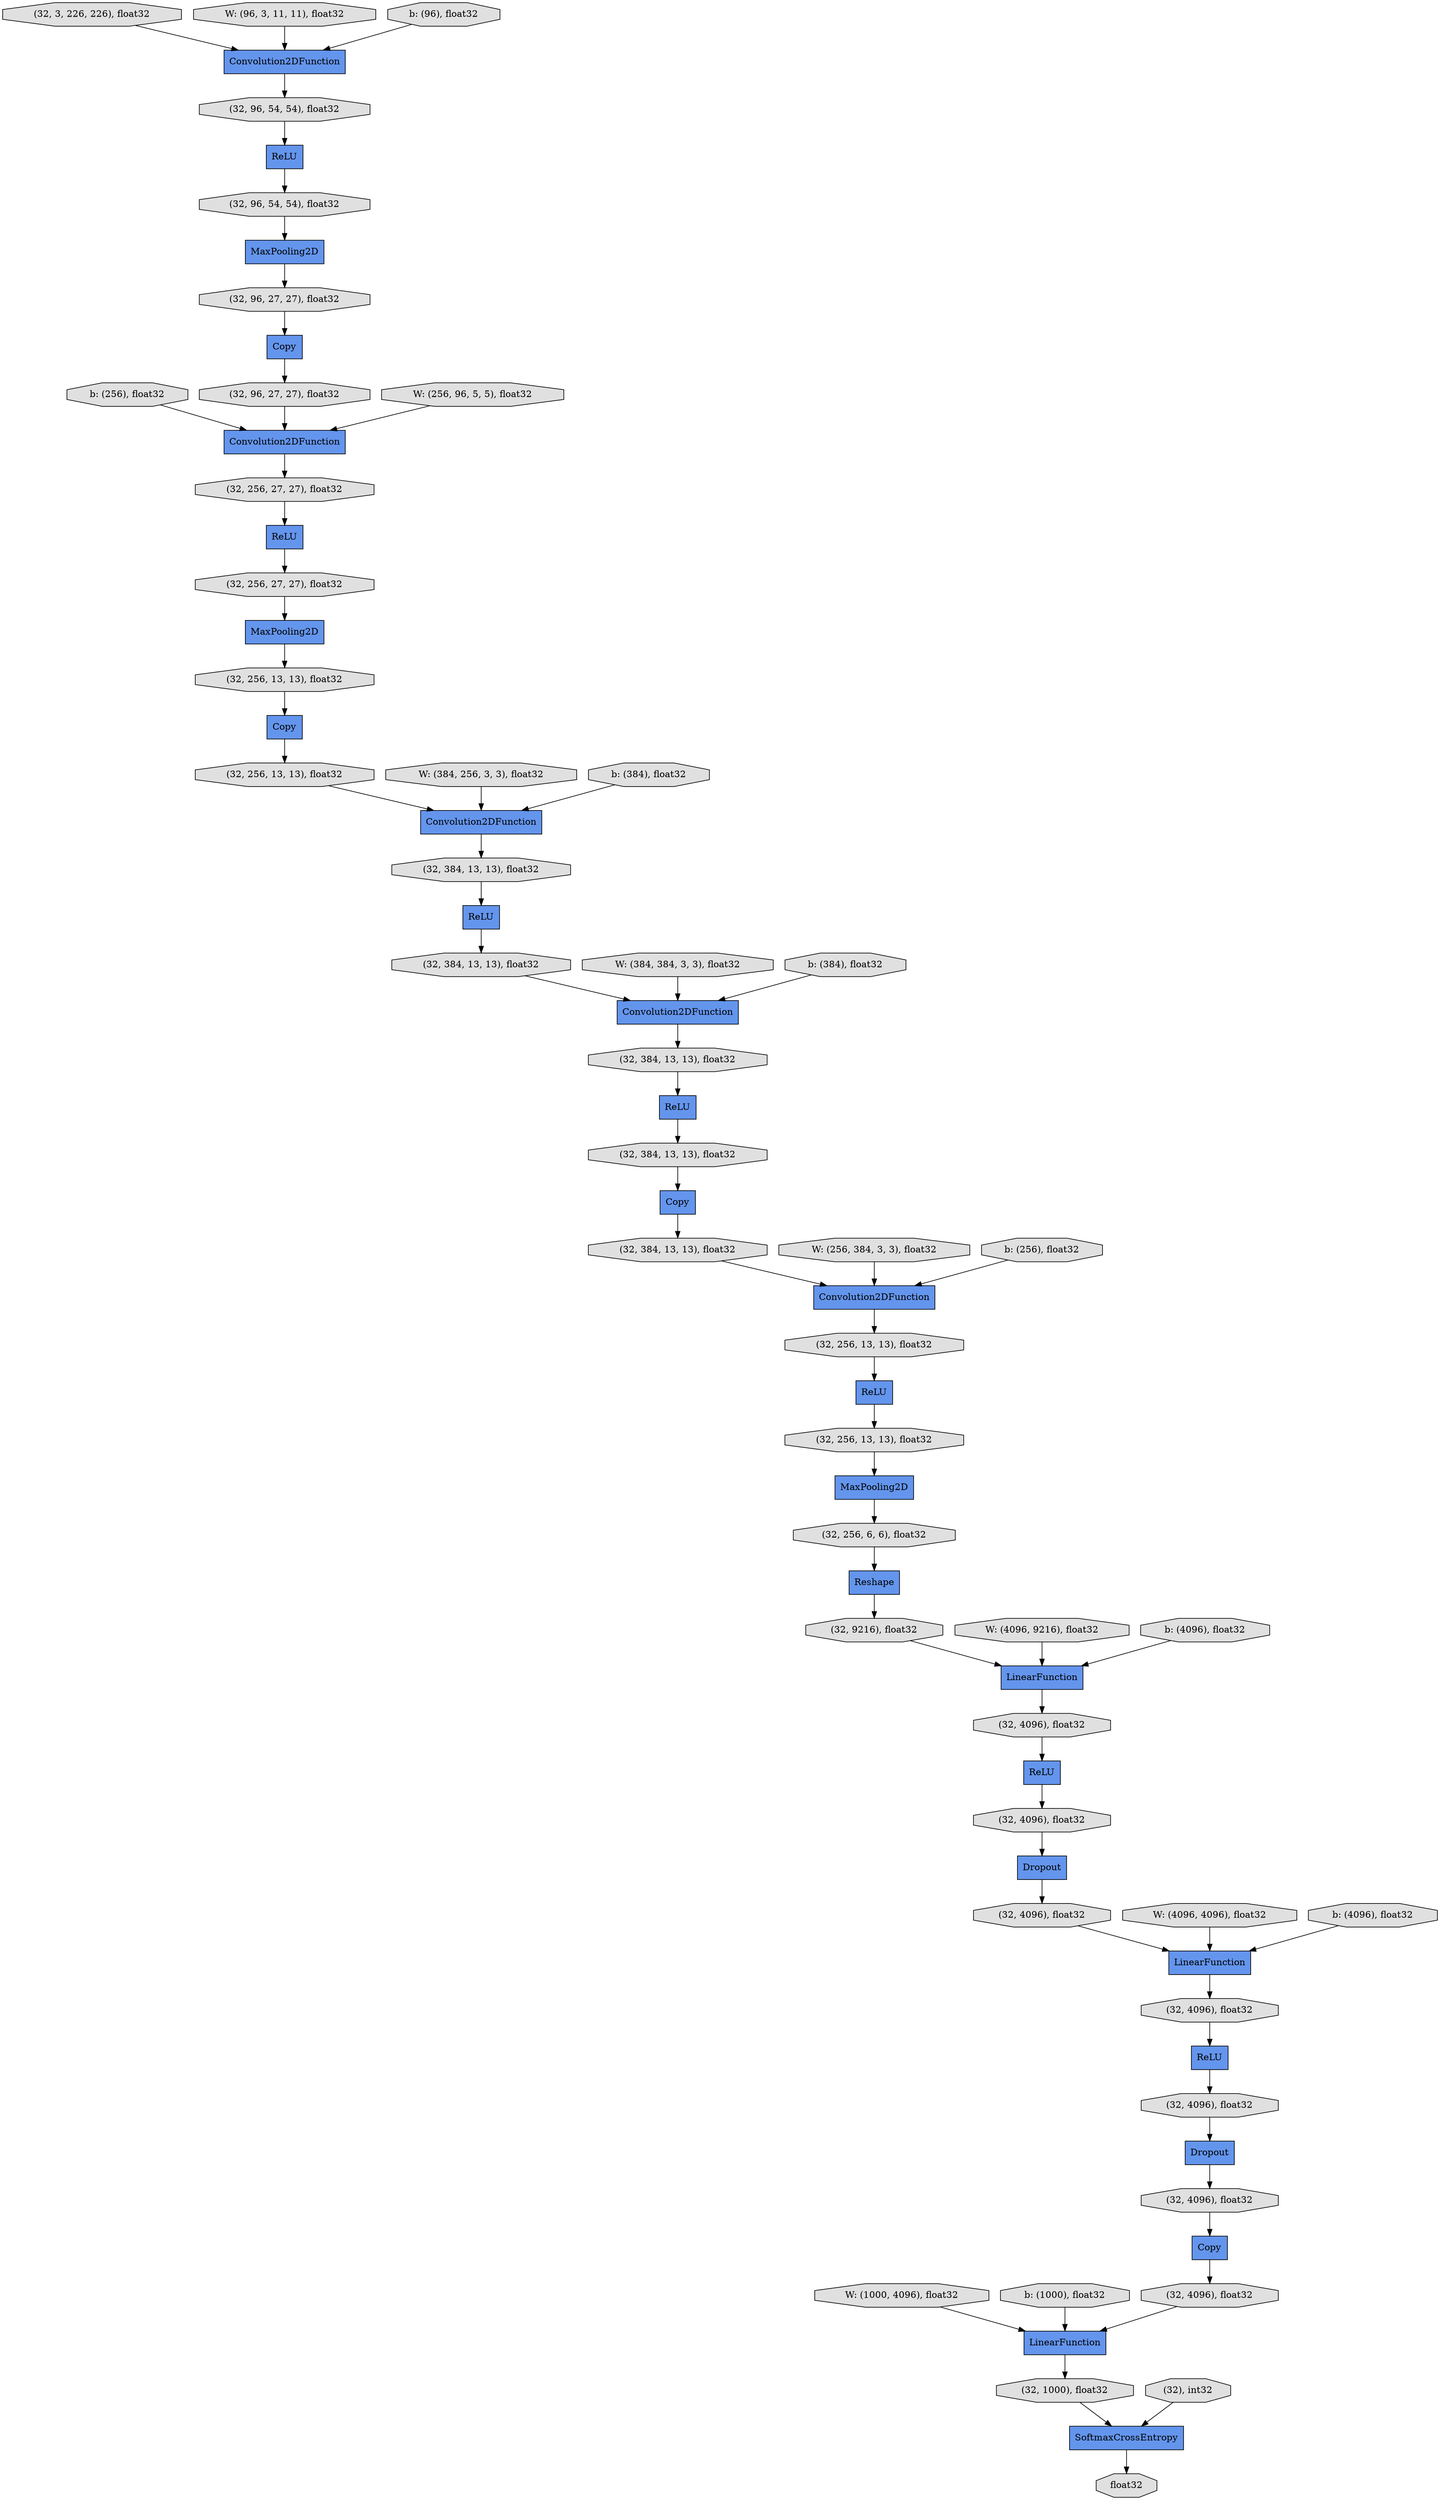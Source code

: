 digraph graphname{rankdir=TB;47804910766160 [label="W: (1000, 4096), float32",shape="octagon",fillcolor="#E0E0E0",style="filled"];47807611220048 [label="(32, 256, 13, 13), float32",shape="octagon",fillcolor="#E0E0E0",style="filled"];47807611222160 [label="LinearFunction",shape="record",fillcolor="#6495ED",style="filled"];47807611220112 [label="Convolution2DFunction",shape="record",fillcolor="#6495ED",style="filled"];47804909060240 [label="b: (256), float32",shape="octagon",fillcolor="#E0E0E0",style="filled"];47807611101328 [label="(32, 96, 54, 54), float32",shape="octagon",fillcolor="#E0E0E0",style="filled"];47807611222224 [label="(32, 256, 6, 6), float32",shape="octagon",fillcolor="#E0E0E0",style="filled"];47807611220176 [label="Convolution2DFunction",shape="record",fillcolor="#6495ED",style="filled"];47807616065808 [label="(32, 1000), float32",shape="octagon",fillcolor="#E0E0E0",style="filled"];47807611222288 [label="LinearFunction",shape="record",fillcolor="#6495ED",style="filled"];47807611101456 [label="MaxPooling2D",shape="record",fillcolor="#6495ED",style="filled"];47807611222352 [label="(32, 9216), float32",shape="octagon",fillcolor="#E0E0E0",style="filled"];47804910766480 [label="b: (1000), float32",shape="octagon",fillcolor="#E0E0E0",style="filled"];47807616065936 [label="float32",shape="octagon",fillcolor="#E0E0E0",style="filled"];47804910764432 [label="W: (4096, 9216), float32",shape="octagon",fillcolor="#E0E0E0",style="filled"];47807611221904 [label="Reshape",shape="record",fillcolor="#6495ED",style="filled"];47807611220432 [label="(32, 384, 13, 13), float32",shape="octagon",fillcolor="#E0E0E0",style="filled"];47807611041680 [label="MaxPooling2D",shape="record",fillcolor="#6495ED",style="filled"];47807611222544 [label="(32, 4096), float32",shape="octagon",fillcolor="#E0E0E0",style="filled"];47807611220560 [label="(32, 384, 13, 13), float32",shape="octagon",fillcolor="#E0E0E0",style="filled"];47807611105232 [label="(32, 256, 13, 13), float32",shape="octagon",fillcolor="#E0E0E0",style="filled"];47807611103888 [label="(32, 96, 54, 54), float32",shape="octagon",fillcolor="#E0E0E0",style="filled"];47807611222736 [label="ReLU",shape="record",fillcolor="#6495ED",style="filled"];47804910764752 [label="b: (4096), float32",shape="octagon",fillcolor="#E0E0E0",style="filled"];47807611220688 [label="MaxPooling2D",shape="record",fillcolor="#6495ED",style="filled"];47804909148880 [label="W: (384, 384, 3, 3), float32",shape="octagon",fillcolor="#E0E0E0",style="filled"];47807611220752 [label="Copy",shape="record",fillcolor="#6495ED",style="filled"];47804902572752 [label="Convolution2DFunction",shape="record",fillcolor="#6495ED",style="filled"];47807611104016 [label="(32, 3, 226, 226), float32",shape="octagon",fillcolor="#E0E0E0",style="filled"];47807616066384 [label="(32), int32",shape="octagon",fillcolor="#E0E0E0",style="filled"];47807611222864 [label="(32, 4096), float32",shape="octagon",fillcolor="#E0E0E0",style="filled"];47807611220816 [label="(32, 384, 13, 13), float32",shape="octagon",fillcolor="#E0E0E0",style="filled"];47804909062992 [label="W: (384, 256, 3, 3), float32",shape="octagon",fillcolor="#E0E0E0",style="filled"];47804909056912 [label="Copy",shape="record",fillcolor="#6495ED",style="filled"];47807611104080 [label="(32, 96, 27, 27), float32",shape="octagon",fillcolor="#E0E0E0",style="filled"];47807611020112 [label="ReLU",shape="record",fillcolor="#6495ED",style="filled"];47804909149200 [label="b: (384), float32",shape="octagon",fillcolor="#E0E0E0",style="filled"];47807611104272 [label="(32, 96, 27, 27), float32",shape="octagon",fillcolor="#E0E0E0",style="filled"];47807611020368 [label="SoftmaxCrossEntropy",shape="record",fillcolor="#6495ED",style="filled"];47807611223120 [label="(32, 4096), float32",shape="octagon",fillcolor="#E0E0E0",style="filled"];47807611223184 [label="LinearFunction",shape="record",fillcolor="#6495ED",style="filled"];47807611221136 [label="ReLU",shape="record",fillcolor="#6495ED",style="filled"];47807611104400 [label="Convolution2DFunction",shape="record",fillcolor="#6495ED",style="filled"];47807611221200 [label="(32, 384, 13, 13), float32",shape="octagon",fillcolor="#E0E0E0",style="filled"];47804909055184 [label="W: (96, 3, 11, 11), float32",shape="octagon",fillcolor="#E0E0E0",style="filled"];47804910765328 [label="W: (4096, 4096), float32",shape="octagon",fillcolor="#E0E0E0",style="filled"];47807611221264 [label="(32, 384, 13, 13), float32",shape="octagon",fillcolor="#E0E0E0",style="filled"];47804909063440 [label="b: (384), float32",shape="octagon",fillcolor="#E0E0E0",style="filled"];47804896830864 [label="Dropout",shape="record",fillcolor="#6495ED",style="filled"];47807611223440 [label="(32, 4096), float32",shape="octagon",fillcolor="#E0E0E0",style="filled"];47807611221392 [label="Convolution2DFunction",shape="record",fillcolor="#6495ED",style="filled"];47807611104656 [label="(32, 256, 27, 27), float32",shape="octagon",fillcolor="#E0E0E0",style="filled"];47807611223568 [label="Copy",shape="record",fillcolor="#6495ED",style="filled"];47807611221520 [label="Dropout",shape="record",fillcolor="#6495ED",style="filled"];47804909149712 [label="W: (256, 384, 3, 3), float32",shape="octagon",fillcolor="#E0E0E0",style="filled"];47807611020816 [label="ReLU",shape="record",fillcolor="#6495ED",style="filled"];47807611223632 [label="(32, 4096), float32",shape="octagon",fillcolor="#E0E0E0",style="filled"];47804910765648 [label="b: (4096), float32",shape="octagon",fillcolor="#E0E0E0",style="filled"];47807611104784 [label="(32, 256, 27, 27), float32",shape="octagon",fillcolor="#E0E0E0",style="filled"];47804909061648 [label="W: (256, 96, 5, 5), float32",shape="octagon",fillcolor="#E0E0E0",style="filled"];47807611221648 [label="(32, 256, 13, 13), float32",shape="octagon",fillcolor="#E0E0E0",style="filled"];47807611104912 [label="ReLU",shape="record",fillcolor="#6495ED",style="filled"];47807611223760 [label="(32, 4096), float32",shape="octagon",fillcolor="#E0E0E0",style="filled"];47807611104976 [label="Copy",shape="record",fillcolor="#6495ED",style="filled"];47807611221776 [label="(32, 256, 13, 13), float32",shape="octagon",fillcolor="#E0E0E0",style="filled"];47804909057808 [label="b: (96), float32",shape="octagon",fillcolor="#E0E0E0",style="filled"];47804909150032 [label="b: (256), float32",shape="octagon",fillcolor="#E0E0E0",style="filled"];47807611105104 [label="ReLU",shape="record",fillcolor="#6495ED",style="filled"];47807611223952 [label="(32, 4096), float32",shape="octagon",fillcolor="#E0E0E0",style="filled"];47807611221968 [label="ReLU",shape="record",fillcolor="#6495ED",style="filled"];47807616065808 -> 47807611020368;47804909150032 -> 47807611221392;47807611104912 -> 47807611221200;47807611221776 -> 47807611221136;47807611221520 -> 47807611223760;47807611223120 -> 47807611222288;47804896830864 -> 47807611223120;47807611222224 -> 47807611221904;47807611221136 -> 47807611221648;47807611220432 -> 47807611220112;47807611220176 -> 47807611220560;47807611220048 -> 47807611220176;47807611223440 -> 47807611222736;47807611222352 -> 47807611222160;47807616066384 -> 47807611020368;47807611221264 -> 47807611221392;47804909149200 -> 47807611220112;47807611222544 -> 47807611221968;47804910764752 -> 47807611222160;47804909148880 -> 47807611220112;47804909063440 -> 47807611220176;47807611223952 -> 47807611223184;47807611104016 -> 47804902572752;47807611221648 -> 47807611220688;47807611222160 -> 47807611222544;47807611220688 -> 47807611222224;47807611104656 -> 47807611101456;47807611104400 -> 47807611104784;47804910765648 -> 47807611222288;47807611101456 -> 47807611105232;47807611103888 -> 47807611020112;47807611222736 -> 47807611223632;47804909060240 -> 47807611104400;47807611020112 -> 47807611101328;47807611221904 -> 47807611222352;47804910766480 -> 47807611223184;47804910765328 -> 47807611222288;47804909062992 -> 47807611220176;47804910766160 -> 47807611223184;47807611222864 -> 47804896830864;47807611221392 -> 47807611221776;47804909149712 -> 47807611221392;47807611020816 -> 47807611104656;47807611220112 -> 47807611220816;47807611221968 -> 47807611222864;47807611105104 -> 47807611220432;47807611104976 -> 47807611220048;47807611220816 -> 47807611104912;47807611222288 -> 47807611223440;47807611220560 -> 47807611105104;47807611105232 -> 47807611104976;47807611104272 -> 47807611104400;47807611223632 -> 47807611221520;47807611041680 -> 47807611104080;47807611101328 -> 47807611041680;47804909057808 -> 47804902572752;47807611220752 -> 47807611221264;47807611223760 -> 47807611223568;47807611104784 -> 47807611020816;47807611104080 -> 47804909056912;47807611223568 -> 47807611223952;47804909055184 -> 47804902572752;47807611020368 -> 47807616065936;47807611221200 -> 47807611220752;47807611223184 -> 47807616065808;47804909061648 -> 47807611104400;47804909056912 -> 47807611104272;47804902572752 -> 47807611103888;47804910764432 -> 47807611222160;}